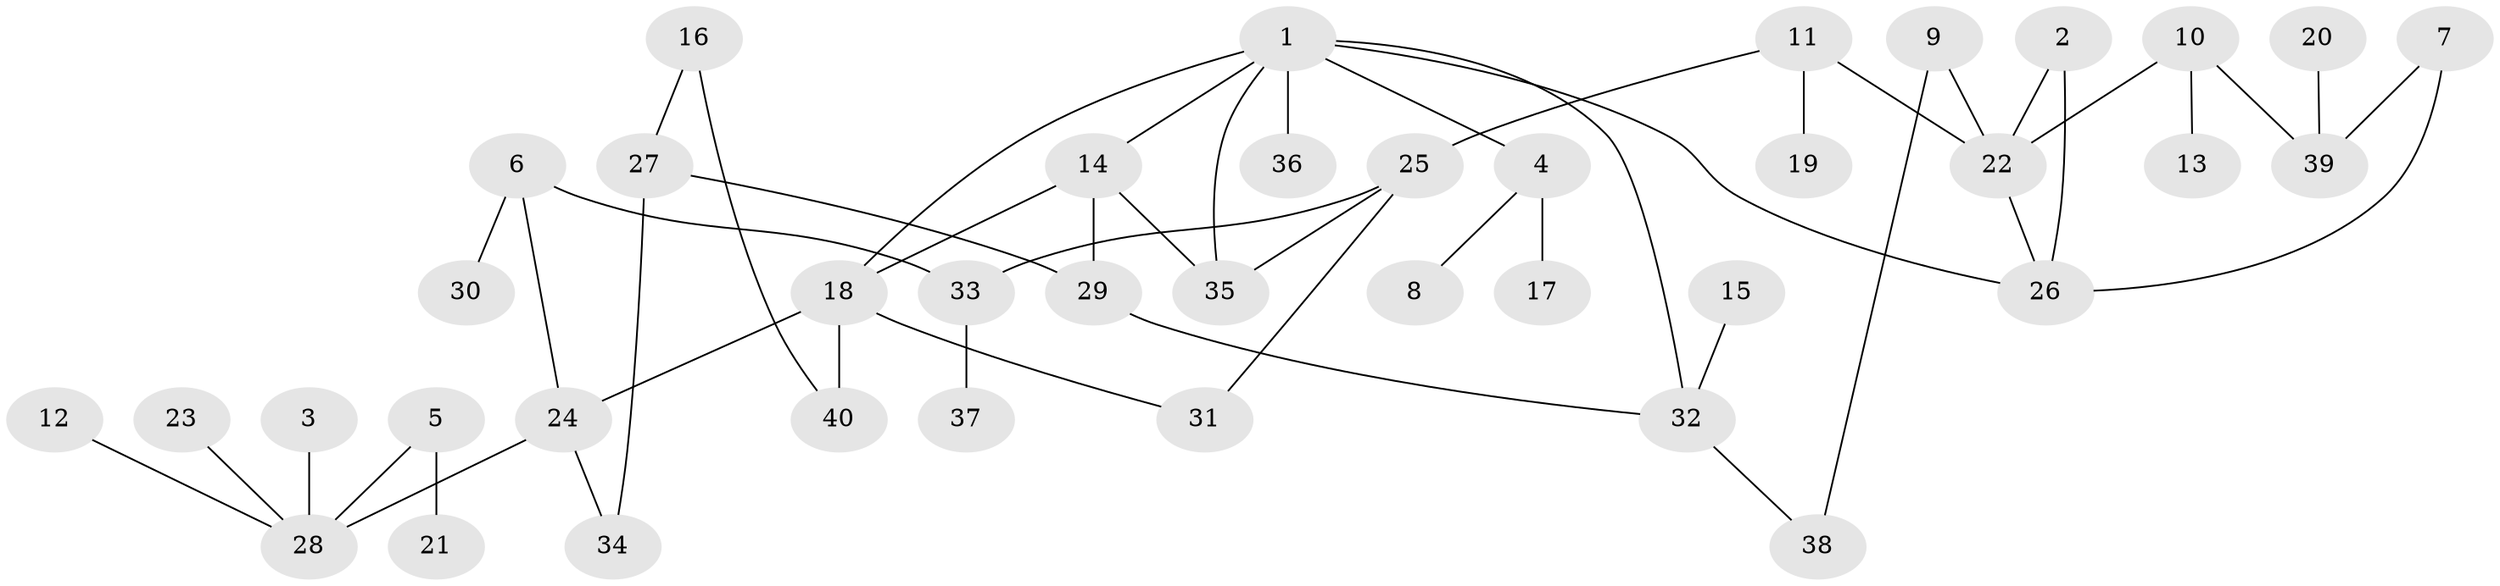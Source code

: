 // original degree distribution, {2: 0.379746835443038, 5: 0.0379746835443038, 7: 0.012658227848101266, 6: 0.05063291139240506, 4: 0.06329113924050633, 1: 0.34177215189873417, 3: 0.11392405063291139}
// Generated by graph-tools (version 1.1) at 2025/00/03/09/25 03:00:57]
// undirected, 40 vertices, 50 edges
graph export_dot {
graph [start="1"]
  node [color=gray90,style=filled];
  1;
  2;
  3;
  4;
  5;
  6;
  7;
  8;
  9;
  10;
  11;
  12;
  13;
  14;
  15;
  16;
  17;
  18;
  19;
  20;
  21;
  22;
  23;
  24;
  25;
  26;
  27;
  28;
  29;
  30;
  31;
  32;
  33;
  34;
  35;
  36;
  37;
  38;
  39;
  40;
  1 -- 4 [weight=1.0];
  1 -- 14 [weight=1.0];
  1 -- 18 [weight=1.0];
  1 -- 26 [weight=1.0];
  1 -- 32 [weight=1.0];
  1 -- 35 [weight=1.0];
  1 -- 36 [weight=1.0];
  2 -- 22 [weight=1.0];
  2 -- 26 [weight=1.0];
  3 -- 28 [weight=1.0];
  4 -- 8 [weight=1.0];
  4 -- 17 [weight=1.0];
  5 -- 21 [weight=1.0];
  5 -- 28 [weight=1.0];
  6 -- 24 [weight=1.0];
  6 -- 30 [weight=1.0];
  6 -- 33 [weight=1.0];
  7 -- 26 [weight=1.0];
  7 -- 39 [weight=1.0];
  9 -- 22 [weight=1.0];
  9 -- 38 [weight=1.0];
  10 -- 13 [weight=1.0];
  10 -- 22 [weight=1.0];
  10 -- 39 [weight=1.0];
  11 -- 19 [weight=1.0];
  11 -- 22 [weight=1.0];
  11 -- 25 [weight=1.0];
  12 -- 28 [weight=1.0];
  14 -- 18 [weight=1.0];
  14 -- 29 [weight=1.0];
  14 -- 35 [weight=1.0];
  15 -- 32 [weight=1.0];
  16 -- 27 [weight=1.0];
  16 -- 40 [weight=1.0];
  18 -- 24 [weight=1.0];
  18 -- 31 [weight=1.0];
  18 -- 40 [weight=2.0];
  20 -- 39 [weight=1.0];
  22 -- 26 [weight=1.0];
  23 -- 28 [weight=1.0];
  24 -- 28 [weight=1.0];
  24 -- 34 [weight=1.0];
  25 -- 31 [weight=1.0];
  25 -- 33 [weight=1.0];
  25 -- 35 [weight=1.0];
  27 -- 29 [weight=1.0];
  27 -- 34 [weight=1.0];
  29 -- 32 [weight=1.0];
  32 -- 38 [weight=1.0];
  33 -- 37 [weight=1.0];
}
